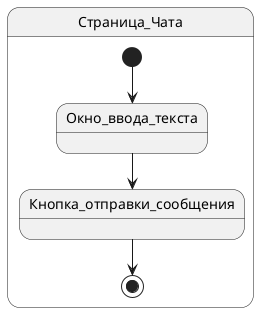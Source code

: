 @startuml chat
'https://plantuml.com/state-diagram

state Страница_Чата{
    
    [*] --> Окно_ввода_текста
    Окно_ввода_текста --> Кнопка_отправки_сообщения
    Кнопка_отправки_сообщения --> [*]
}

@enduml